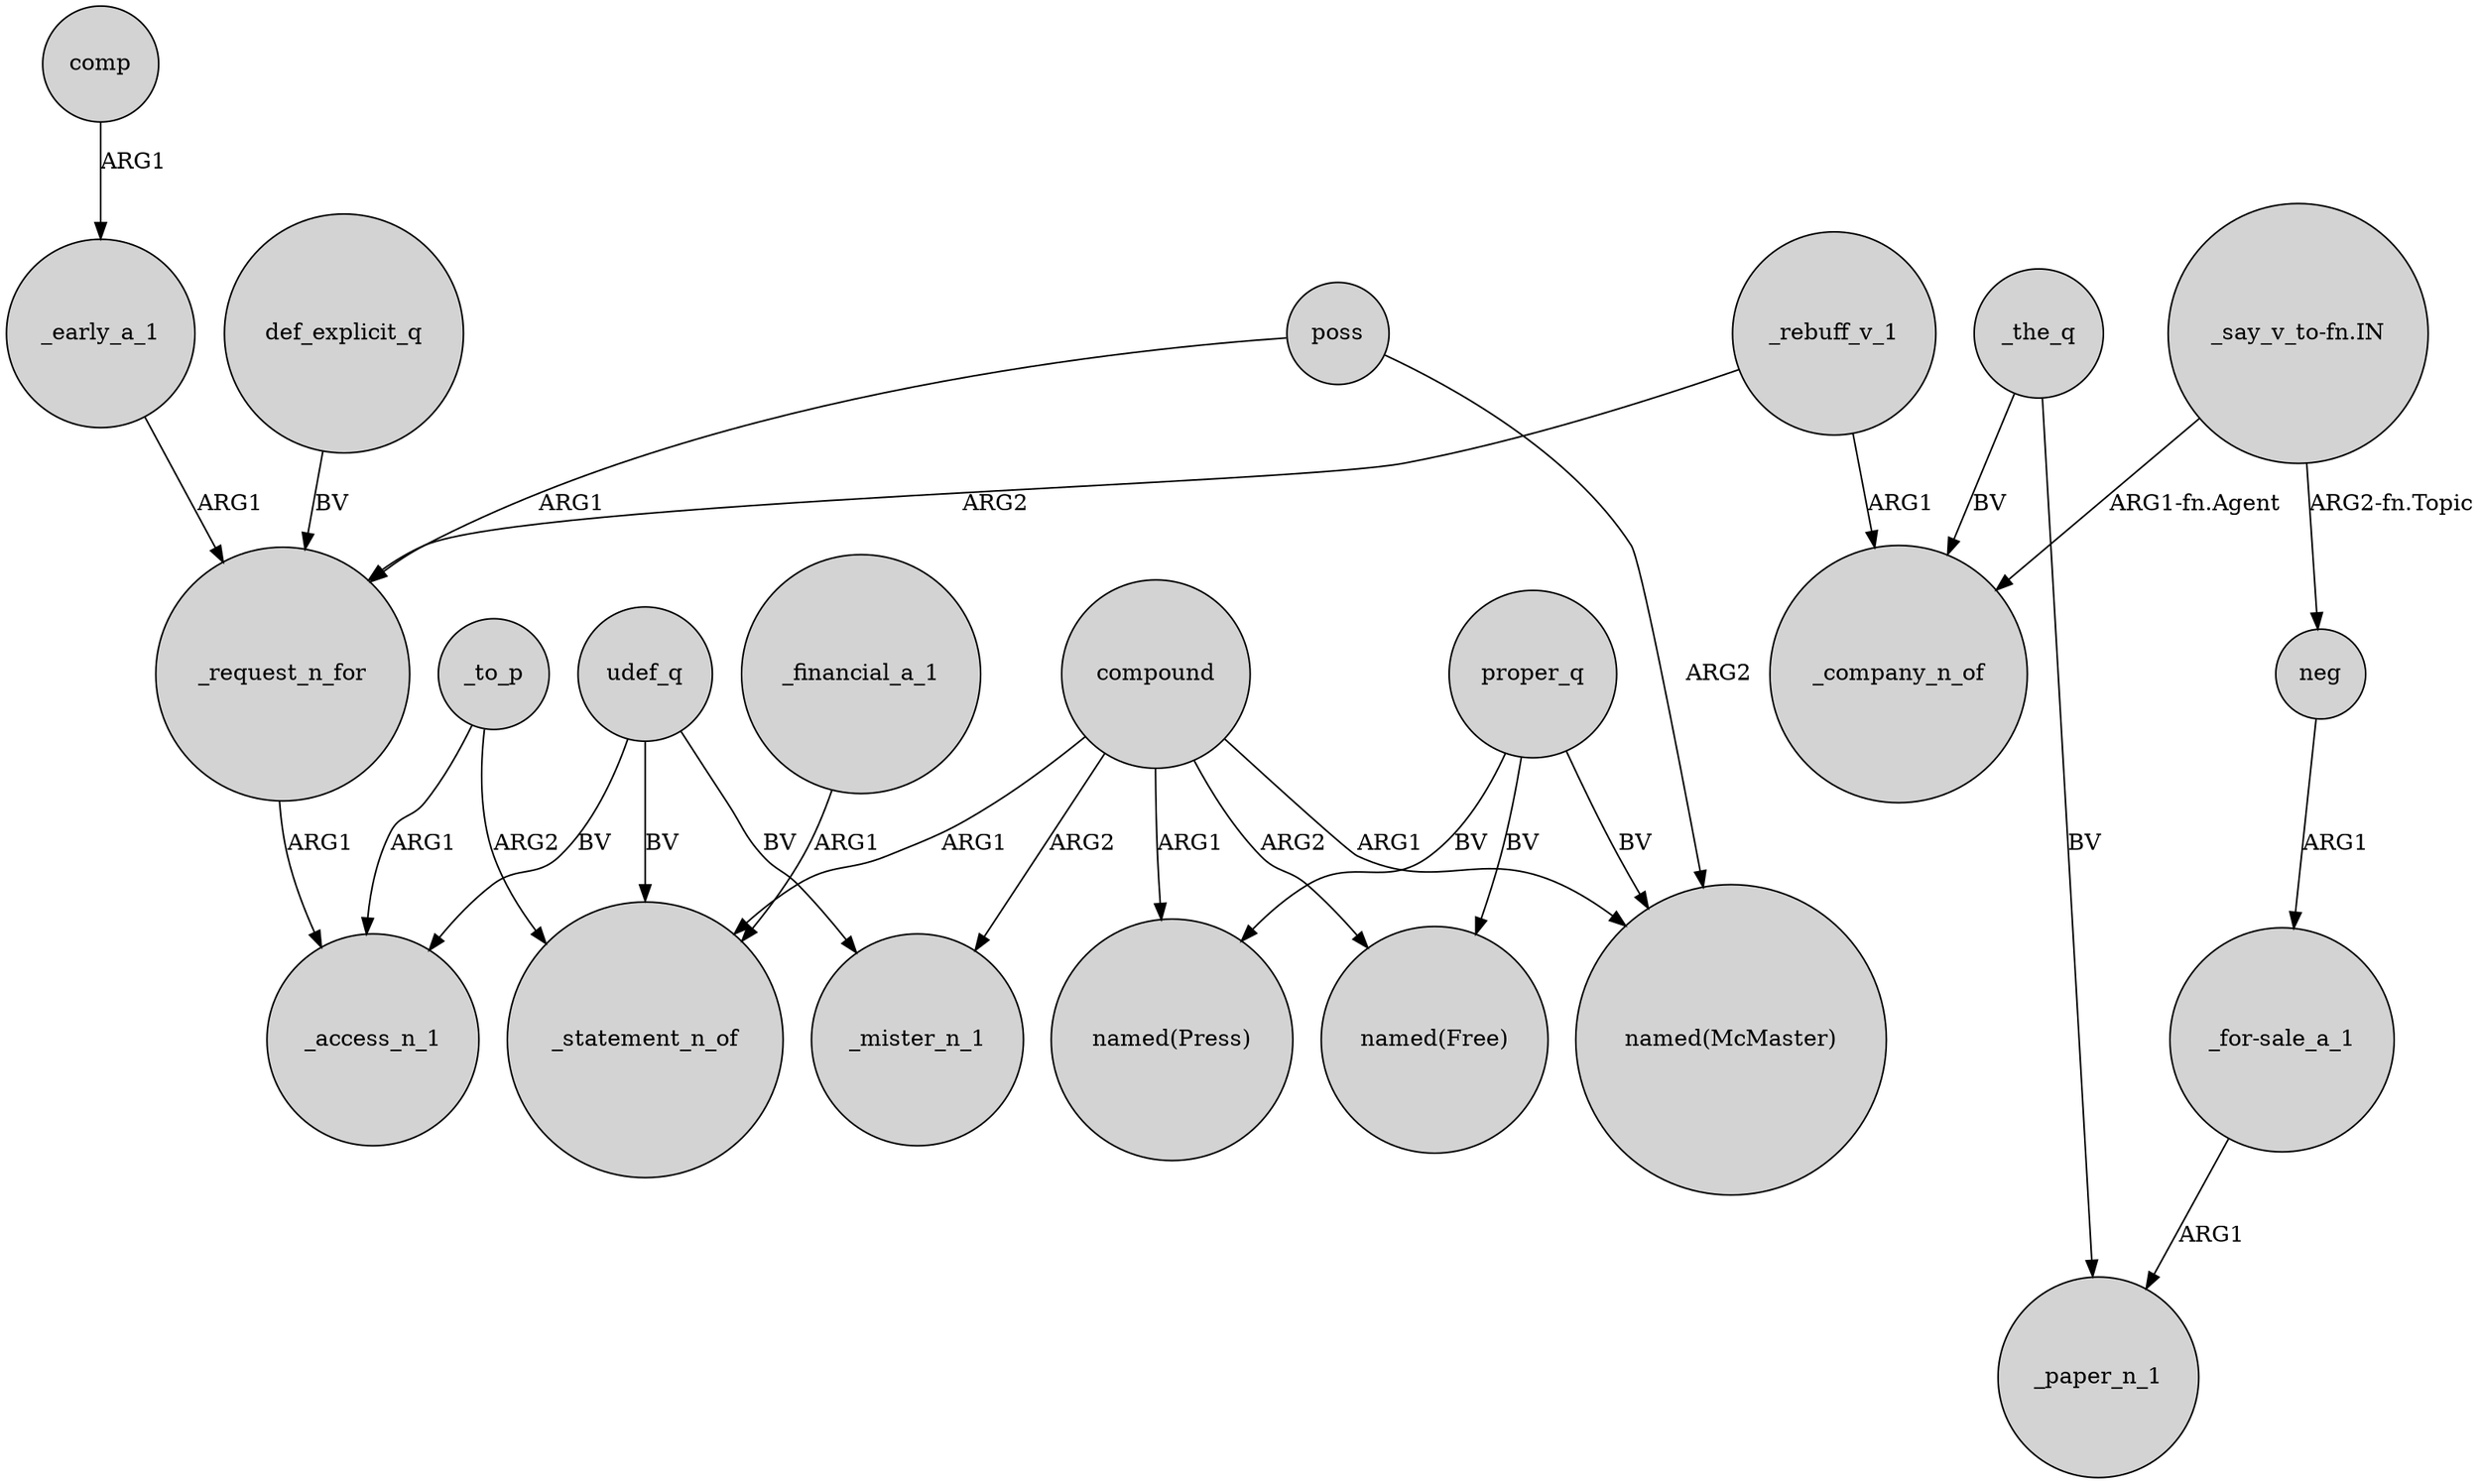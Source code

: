 digraph {
	node [shape=circle style=filled]
	_request_n_for -> _access_n_1 [label=ARG1]
	_the_q -> _paper_n_1 [label=BV]
	_early_a_1 -> _request_n_for [label=ARG1]
	compound -> _mister_n_1 [label=ARG2]
	udef_q -> _mister_n_1 [label=BV]
	_financial_a_1 -> _statement_n_of [label=ARG1]
	_to_p -> _statement_n_of [label=ARG2]
	compound -> "named(McMaster)" [label=ARG1]
	compound -> "named(Free)" [label=ARG2]
	poss -> "named(McMaster)" [label=ARG2]
	_rebuff_v_1 -> _request_n_for [label=ARG2]
	_rebuff_v_1 -> _company_n_of [label=ARG1]
	def_explicit_q -> _request_n_for [label=BV]
	_the_q -> _company_n_of [label=BV]
	udef_q -> _access_n_1 [label=BV]
	poss -> _request_n_for [label=ARG1]
	_to_p -> _access_n_1 [label=ARG1]
	proper_q -> "named(Press)" [label=BV]
	compound -> _statement_n_of [label=ARG1]
	udef_q -> _statement_n_of [label=BV]
	"_say_v_to-fn.IN" -> _company_n_of [label="ARG1-fn.Agent"]
	"_say_v_to-fn.IN" -> neg [label="ARG2-fn.Topic"]
	compound -> "named(Press)" [label=ARG1]
	neg -> "_for-sale_a_1" [label=ARG1]
	comp -> _early_a_1 [label=ARG1]
	proper_q -> "named(Free)" [label=BV]
	proper_q -> "named(McMaster)" [label=BV]
	"_for-sale_a_1" -> _paper_n_1 [label=ARG1]
}
